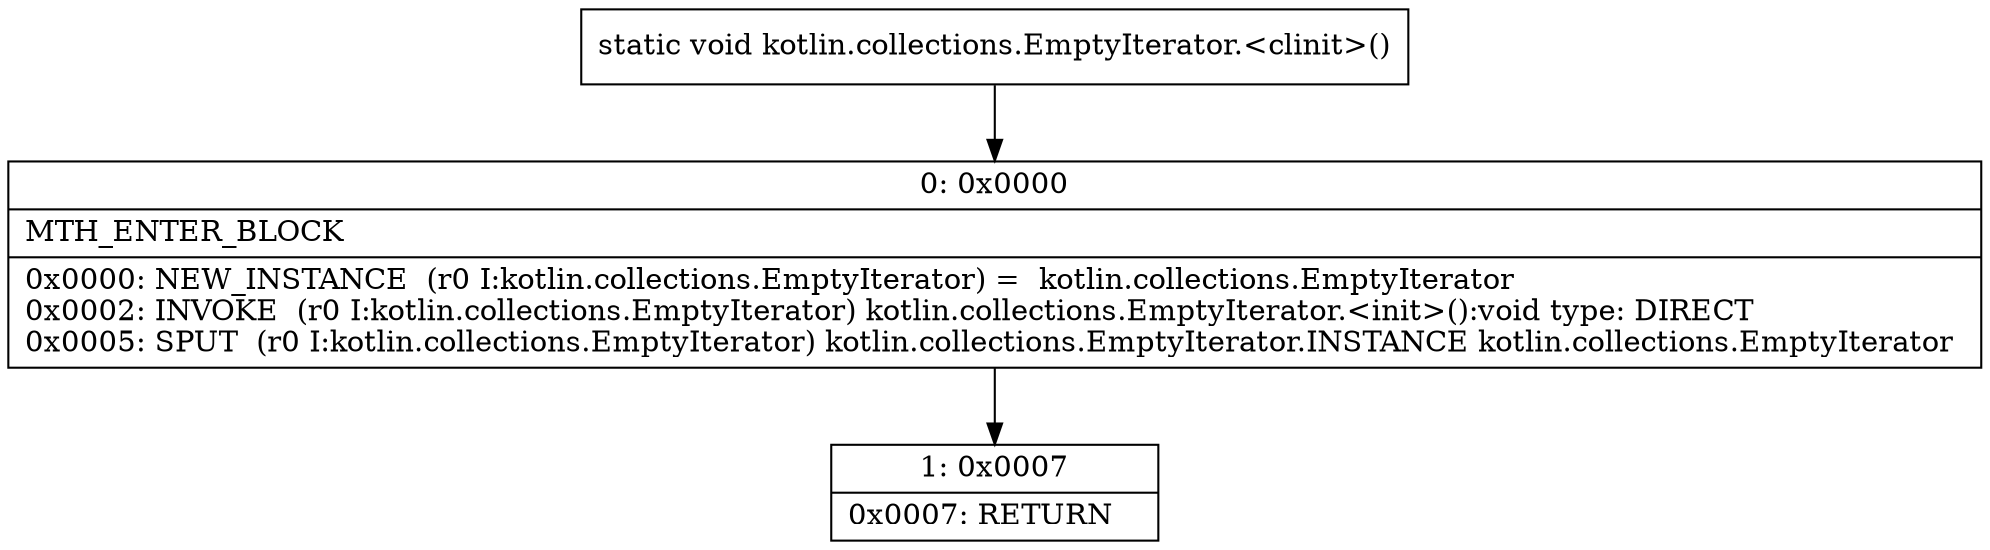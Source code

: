 digraph "CFG forkotlin.collections.EmptyIterator.\<clinit\>()V" {
Node_0 [shape=record,label="{0\:\ 0x0000|MTH_ENTER_BLOCK\l|0x0000: NEW_INSTANCE  (r0 I:kotlin.collections.EmptyIterator) =  kotlin.collections.EmptyIterator \l0x0002: INVOKE  (r0 I:kotlin.collections.EmptyIterator) kotlin.collections.EmptyIterator.\<init\>():void type: DIRECT \l0x0005: SPUT  (r0 I:kotlin.collections.EmptyIterator) kotlin.collections.EmptyIterator.INSTANCE kotlin.collections.EmptyIterator \l}"];
Node_1 [shape=record,label="{1\:\ 0x0007|0x0007: RETURN   \l}"];
MethodNode[shape=record,label="{static void kotlin.collections.EmptyIterator.\<clinit\>() }"];
MethodNode -> Node_0;
Node_0 -> Node_1;
}

